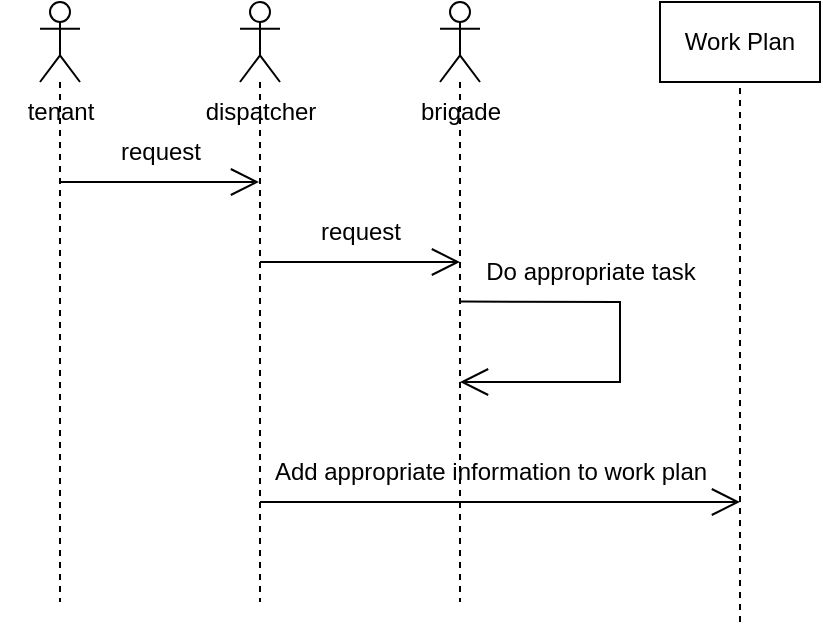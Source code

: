 <mxfile version="20.7.4" type="device"><diagram id="yVbttB0zPPBlpk7tZtyu" name="Page-1"><mxGraphModel dx="614" dy="270" grid="1" gridSize="10" guides="1" tooltips="1" connect="1" arrows="1" fold="1" page="1" pageScale="1" pageWidth="850" pageHeight="1100" math="0" shadow="0"><root><mxCell id="0"/><mxCell id="1" parent="0"/><mxCell id="ORw67VVmk7Mm8uYuNtd2-1" value="" style="shape=umlLifeline;participant=umlActor;perimeter=lifelinePerimeter;whiteSpace=wrap;html=1;container=1;collapsible=0;recursiveResize=0;verticalAlign=top;spacingTop=36;outlineConnect=0;" vertex="1" parent="1"><mxGeometry x="50" y="40" width="20" height="300" as="geometry"/></mxCell><mxCell id="ORw67VVmk7Mm8uYuNtd2-3" value="&lt;div&gt;tenant&lt;/div&gt;" style="text;html=1;align=center;verticalAlign=middle;resizable=0;points=[];autosize=1;strokeColor=none;fillColor=none;" vertex="1" parent="ORw67VVmk7Mm8uYuNtd2-1"><mxGeometry x="-20" y="40" width="60" height="30" as="geometry"/></mxCell><mxCell id="ORw67VVmk7Mm8uYuNtd2-2" value="" style="shape=umlLifeline;participant=umlActor;perimeter=lifelinePerimeter;whiteSpace=wrap;html=1;container=1;collapsible=0;recursiveResize=0;verticalAlign=top;spacingTop=36;outlineConnect=0;" vertex="1" parent="1"><mxGeometry x="150" y="40" width="20" height="300" as="geometry"/></mxCell><mxCell id="ORw67VVmk7Mm8uYuNtd2-6" value="" style="endArrow=open;endFill=1;endSize=12;html=1;rounded=0;" edge="1" parent="ORw67VVmk7Mm8uYuNtd2-2" target="ORw67VVmk7Mm8uYuNtd2-2"><mxGeometry width="160" relative="1" as="geometry"><mxPoint x="-90" y="90" as="sourcePoint"/><mxPoint x="70" y="90" as="targetPoint"/></mxGeometry></mxCell><mxCell id="ORw67VVmk7Mm8uYuNtd2-4" value="&lt;div&gt;dispatcher&lt;/div&gt;" style="text;html=1;align=center;verticalAlign=middle;resizable=0;points=[];autosize=1;strokeColor=none;fillColor=none;" vertex="1" parent="1"><mxGeometry x="120" y="80" width="80" height="30" as="geometry"/></mxCell><mxCell id="ORw67VVmk7Mm8uYuNtd2-7" value="&lt;div&gt;request&lt;/div&gt;" style="text;html=1;align=center;verticalAlign=middle;resizable=0;points=[];autosize=1;strokeColor=none;fillColor=none;" vertex="1" parent="1"><mxGeometry x="80" y="100" width="60" height="30" as="geometry"/></mxCell><mxCell id="ORw67VVmk7Mm8uYuNtd2-8" value="&lt;div&gt;Work Plan&lt;/div&gt;" style="rounded=0;whiteSpace=wrap;html=1;" vertex="1" parent="1"><mxGeometry x="360" y="40" width="80" height="40" as="geometry"/></mxCell><mxCell id="ORw67VVmk7Mm8uYuNtd2-11" value="" style="shape=umlLifeline;participant=umlActor;perimeter=lifelinePerimeter;whiteSpace=wrap;html=1;container=1;collapsible=0;recursiveResize=0;verticalAlign=top;spacingTop=36;outlineConnect=0;" vertex="1" parent="1"><mxGeometry x="250" y="40" width="20" height="300" as="geometry"/></mxCell><mxCell id="ORw67VVmk7Mm8uYuNtd2-12" value="&lt;div&gt;brigade&lt;/div&gt;" style="text;html=1;align=center;verticalAlign=middle;resizable=0;points=[];autosize=1;strokeColor=none;fillColor=none;" vertex="1" parent="ORw67VVmk7Mm8uYuNtd2-11"><mxGeometry x="-20" y="40" width="60" height="30" as="geometry"/></mxCell><mxCell id="ORw67VVmk7Mm8uYuNtd2-13" value="" style="endArrow=open;endFill=1;endSize=12;html=1;rounded=0;" edge="1" parent="1"><mxGeometry width="160" relative="1" as="geometry"><mxPoint x="160" y="170" as="sourcePoint"/><mxPoint x="260" y="170" as="targetPoint"/></mxGeometry></mxCell><mxCell id="ORw67VVmk7Mm8uYuNtd2-15" value="&lt;div&gt;request&lt;/div&gt;" style="text;html=1;align=center;verticalAlign=middle;resizable=0;points=[];autosize=1;strokeColor=none;fillColor=none;" vertex="1" parent="1"><mxGeometry x="180" y="140" width="60" height="30" as="geometry"/></mxCell><mxCell id="ORw67VVmk7Mm8uYuNtd2-16" value="" style="endArrow=open;endFill=1;endSize=12;html=1;rounded=0;" edge="1" parent="1" target="ORw67VVmk7Mm8uYuNtd2-11"><mxGeometry width="160" relative="1" as="geometry"><mxPoint x="260" y="189.76" as="sourcePoint"/><mxPoint x="340" y="270" as="targetPoint"/><Array as="points"><mxPoint x="340" y="190"/><mxPoint x="340" y="230"/></Array></mxGeometry></mxCell><mxCell id="ORw67VVmk7Mm8uYuNtd2-17" value="&lt;div&gt;Do appropriate task&lt;/div&gt;" style="text;html=1;align=center;verticalAlign=middle;resizable=0;points=[];autosize=1;strokeColor=none;fillColor=none;" vertex="1" parent="1"><mxGeometry x="260" y="160" width="130" height="30" as="geometry"/></mxCell><mxCell id="ORw67VVmk7Mm8uYuNtd2-18" value="" style="endArrow=none;dashed=1;html=1;rounded=0;entryX=0.5;entryY=1;entryDx=0;entryDy=0;" edge="1" parent="1" target="ORw67VVmk7Mm8uYuNtd2-8"><mxGeometry width="50" height="50" relative="1" as="geometry"><mxPoint x="400" y="350" as="sourcePoint"/><mxPoint x="320" y="130" as="targetPoint"/></mxGeometry></mxCell><mxCell id="ORw67VVmk7Mm8uYuNtd2-19" value="" style="endArrow=open;endFill=1;endSize=12;html=1;rounded=0;" edge="1" parent="1"><mxGeometry width="160" relative="1" as="geometry"><mxPoint x="160" y="290" as="sourcePoint"/><mxPoint x="400" y="290" as="targetPoint"/></mxGeometry></mxCell><mxCell id="ORw67VVmk7Mm8uYuNtd2-20" value="&lt;div&gt;Add appropriate information to work plan&lt;/div&gt;" style="text;html=1;align=center;verticalAlign=middle;resizable=0;points=[];autosize=1;strokeColor=none;fillColor=none;" vertex="1" parent="1"><mxGeometry x="160" y="260" width="230" height="30" as="geometry"/></mxCell></root></mxGraphModel></diagram></mxfile>